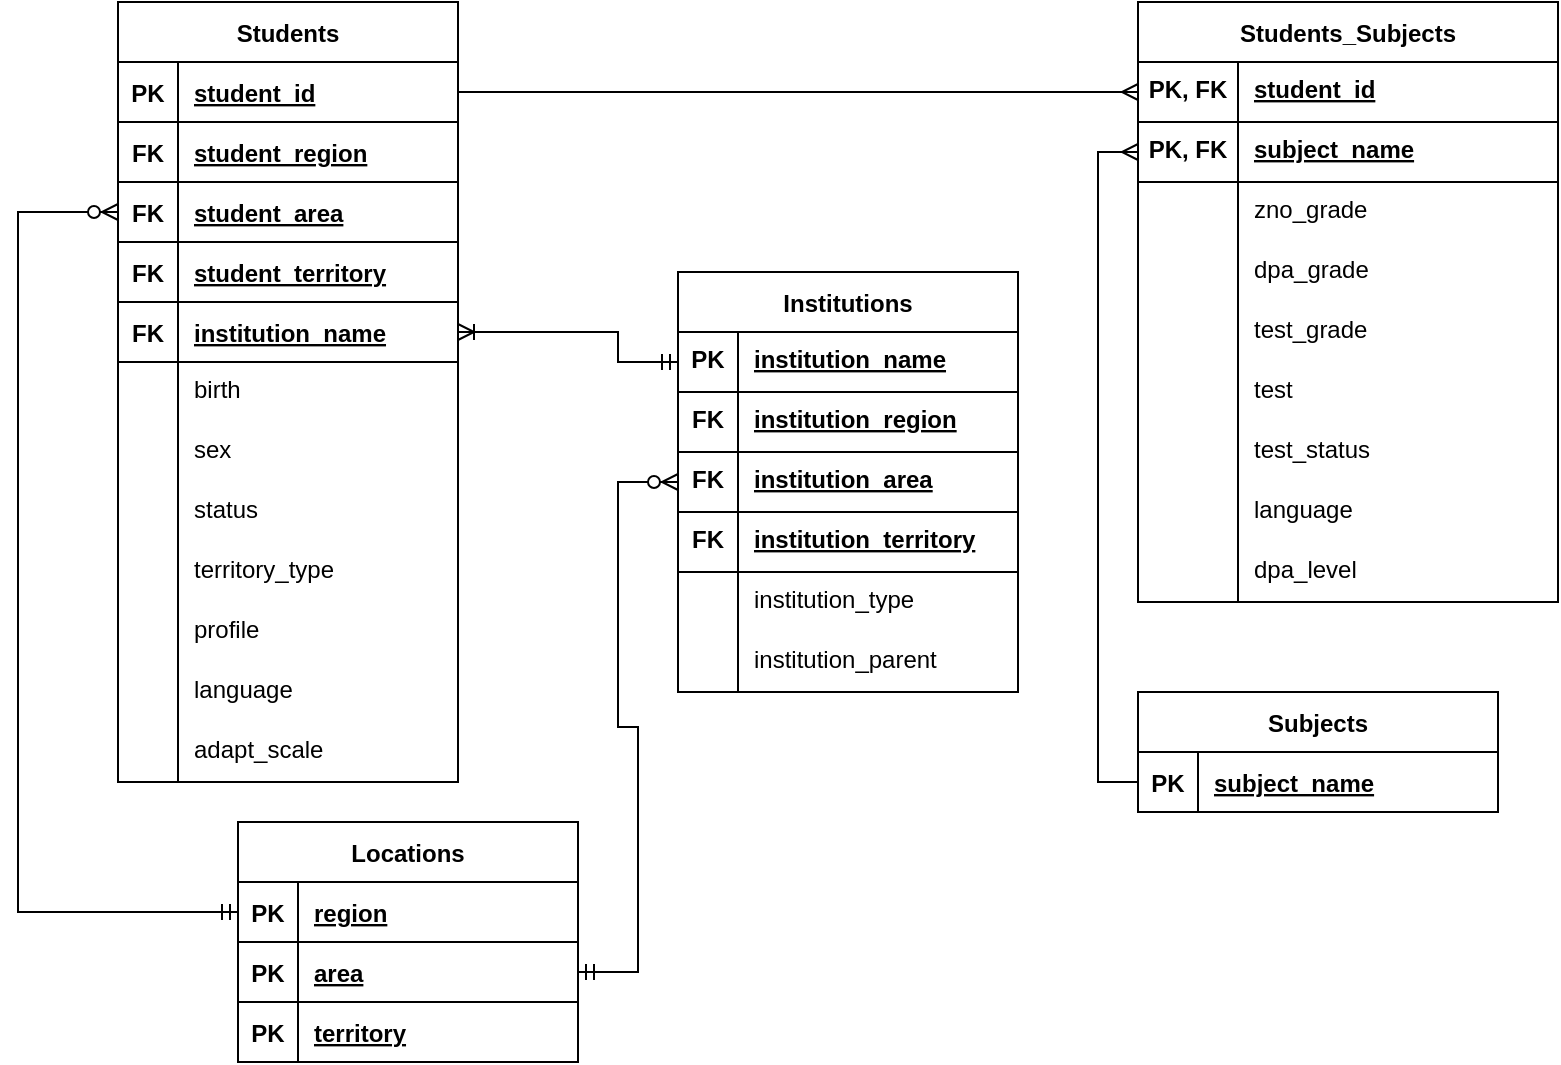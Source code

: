 <mxfile version="14.5.6" type="device"><diagram id="R2lEEEUBdFMjLlhIrx00" name="Page-1"><mxGraphModel dx="1117" dy="624" grid="1" gridSize="10" guides="1" tooltips="1" connect="1" arrows="1" fold="1" page="1" pageScale="1" pageWidth="850" pageHeight="1100" math="0" shadow="0" extFonts="Permanent Marker^https://fonts.googleapis.com/css?family=Permanent+Marker"><root><mxCell id="0"/><mxCell id="1" parent="0"/><mxCell id="tdOjZetP7ixZa3bpk6PC-17" value="Students" style="shape=table;startSize=30;container=1;collapsible=1;childLayout=tableLayout;fixedRows=1;rowLines=0;fontStyle=1;align=center;resizeLast=1;" parent="1" vertex="1"><mxGeometry x="90" y="100" width="170" height="390" as="geometry"><mxRectangle x="120" y="120" width="70" height="30" as="alternateBounds"/></mxGeometry></mxCell><mxCell id="tdOjZetP7ixZa3bpk6PC-18" value="" style="shape=partialRectangle;collapsible=0;dropTarget=0;pointerEvents=0;fillColor=none;points=[[0,0.5],[1,0.5]];portConstraint=eastwest;top=0;left=0;right=0;bottom=1;" parent="tdOjZetP7ixZa3bpk6PC-17" vertex="1"><mxGeometry y="30" width="170" height="30" as="geometry"/></mxCell><mxCell id="tdOjZetP7ixZa3bpk6PC-19" value="PK" style="shape=partialRectangle;overflow=hidden;connectable=0;fillColor=none;top=0;left=0;bottom=0;right=0;fontStyle=1;" parent="tdOjZetP7ixZa3bpk6PC-18" vertex="1"><mxGeometry width="30.0" height="30" as="geometry"/></mxCell><mxCell id="tdOjZetP7ixZa3bpk6PC-20" value="student_id" style="shape=partialRectangle;overflow=hidden;connectable=0;fillColor=none;top=0;left=0;bottom=0;right=0;align=left;spacingLeft=6;fontStyle=5;" parent="tdOjZetP7ixZa3bpk6PC-18" vertex="1"><mxGeometry x="30.0" width="140" height="30" as="geometry"/></mxCell><mxCell id="tdOjZetP7ixZa3bpk6PC-21" value="" style="shape=partialRectangle;collapsible=0;dropTarget=0;pointerEvents=0;points=[[0,0.5],[1,0.5]];portConstraint=eastwest;top=0;left=0;right=0;bottom=1;fillColor=none;" parent="tdOjZetP7ixZa3bpk6PC-17" vertex="1"><mxGeometry y="60" width="170" height="30" as="geometry"/></mxCell><mxCell id="tdOjZetP7ixZa3bpk6PC-22" value="FK" style="shape=partialRectangle;overflow=hidden;connectable=0;fillColor=none;top=0;left=0;bottom=0;right=0;fontStyle=1;" parent="tdOjZetP7ixZa3bpk6PC-21" vertex="1"><mxGeometry width="30.0" height="30" as="geometry"/></mxCell><mxCell id="tdOjZetP7ixZa3bpk6PC-23" value="student_region" style="shape=partialRectangle;overflow=hidden;connectable=0;fillColor=none;top=0;left=0;bottom=0;right=0;align=left;spacingLeft=6;fontStyle=5;" parent="tdOjZetP7ixZa3bpk6PC-21" vertex="1"><mxGeometry x="30.0" width="140" height="30" as="geometry"/></mxCell><mxCell id="tdOjZetP7ixZa3bpk6PC-24" value="" style="shape=partialRectangle;collapsible=0;dropTarget=0;pointerEvents=0;fillColor=none;points=[[0,0.5],[1,0.5]];portConstraint=eastwest;top=0;left=0;right=0;bottom=1;" parent="tdOjZetP7ixZa3bpk6PC-17" vertex="1"><mxGeometry y="90" width="170" height="30" as="geometry"/></mxCell><mxCell id="tdOjZetP7ixZa3bpk6PC-25" value="FK" style="shape=partialRectangle;overflow=hidden;connectable=0;fillColor=none;top=0;left=0;bottom=0;right=0;fontStyle=1;" parent="tdOjZetP7ixZa3bpk6PC-24" vertex="1"><mxGeometry width="30.0" height="30" as="geometry"/></mxCell><mxCell id="tdOjZetP7ixZa3bpk6PC-26" value="student_area" style="shape=partialRectangle;overflow=hidden;connectable=0;fillColor=none;top=0;left=0;bottom=0;right=0;align=left;spacingLeft=6;fontStyle=5;" parent="tdOjZetP7ixZa3bpk6PC-24" vertex="1"><mxGeometry x="30.0" width="140" height="30" as="geometry"/></mxCell><mxCell id="tdOjZetP7ixZa3bpk6PC-27" value="" style="shape=partialRectangle;collapsible=0;dropTarget=0;pointerEvents=0;fillColor=none;points=[[0,0.5],[1,0.5]];portConstraint=eastwest;top=0;left=0;right=0;bottom=1;" parent="tdOjZetP7ixZa3bpk6PC-17" vertex="1"><mxGeometry y="120" width="170" height="30" as="geometry"/></mxCell><mxCell id="tdOjZetP7ixZa3bpk6PC-28" value="FK" style="shape=partialRectangle;overflow=hidden;connectable=0;fillColor=none;top=0;left=0;bottom=0;right=0;fontStyle=1;" parent="tdOjZetP7ixZa3bpk6PC-27" vertex="1"><mxGeometry width="30.0" height="30" as="geometry"/></mxCell><mxCell id="tdOjZetP7ixZa3bpk6PC-29" value="student_territory" style="shape=partialRectangle;overflow=hidden;connectable=0;fillColor=none;top=0;left=0;bottom=0;right=0;align=left;spacingLeft=6;fontStyle=5;" parent="tdOjZetP7ixZa3bpk6PC-27" vertex="1"><mxGeometry x="30.0" width="140" height="30" as="geometry"/></mxCell><mxCell id="tdOjZetP7ixZa3bpk6PC-111" value="" style="shape=partialRectangle;collapsible=0;dropTarget=0;pointerEvents=0;fillColor=none;points=[[0,0.5],[1,0.5]];portConstraint=eastwest;top=0;left=0;right=0;bottom=1;" parent="tdOjZetP7ixZa3bpk6PC-17" vertex="1"><mxGeometry y="150" width="170" height="30" as="geometry"/></mxCell><mxCell id="tdOjZetP7ixZa3bpk6PC-112" value="FK" style="shape=partialRectangle;overflow=hidden;connectable=0;fillColor=none;top=0;left=0;bottom=0;right=0;fontStyle=1;" parent="tdOjZetP7ixZa3bpk6PC-111" vertex="1"><mxGeometry width="30.0" height="30" as="geometry"/></mxCell><mxCell id="tdOjZetP7ixZa3bpk6PC-113" value="institution_name" style="shape=partialRectangle;overflow=hidden;connectable=0;fillColor=none;top=0;left=0;bottom=0;right=0;align=left;spacingLeft=6;fontStyle=5;" parent="tdOjZetP7ixZa3bpk6PC-111" vertex="1"><mxGeometry x="30.0" width="140" height="30" as="geometry"/></mxCell><mxCell id="tdOjZetP7ixZa3bpk6PC-30" value="" style="shape=partialRectangle;collapsible=0;dropTarget=0;pointerEvents=0;fillColor=none;points=[[0,0.5],[1,0.5]];portConstraint=eastwest;top=0;left=0;right=0;bottom=0;" parent="tdOjZetP7ixZa3bpk6PC-17" vertex="1"><mxGeometry y="180" width="170" height="30" as="geometry"/></mxCell><mxCell id="tdOjZetP7ixZa3bpk6PC-31" value="" style="shape=partialRectangle;overflow=hidden;connectable=0;fillColor=none;top=0;left=0;bottom=0;right=0;" parent="tdOjZetP7ixZa3bpk6PC-30" vertex="1"><mxGeometry width="30.0" height="30" as="geometry"/></mxCell><mxCell id="tdOjZetP7ixZa3bpk6PC-32" value="birth" style="shape=partialRectangle;overflow=hidden;connectable=0;fillColor=none;top=0;left=0;bottom=0;right=0;align=left;spacingLeft=6;verticalAlign=top;" parent="tdOjZetP7ixZa3bpk6PC-30" vertex="1"><mxGeometry x="30.0" width="140" height="30" as="geometry"/></mxCell><mxCell id="tdOjZetP7ixZa3bpk6PC-33" value="" style="shape=partialRectangle;collapsible=0;dropTarget=0;pointerEvents=0;fillColor=none;points=[[0,0.5],[1,0.5]];portConstraint=eastwest;top=0;left=0;right=0;bottom=0;" parent="tdOjZetP7ixZa3bpk6PC-17" vertex="1"><mxGeometry y="210" width="170" height="30" as="geometry"/></mxCell><mxCell id="tdOjZetP7ixZa3bpk6PC-34" value="" style="shape=partialRectangle;overflow=hidden;connectable=0;fillColor=none;top=0;left=0;bottom=0;right=0;" parent="tdOjZetP7ixZa3bpk6PC-33" vertex="1"><mxGeometry width="30.0" height="30" as="geometry"/></mxCell><mxCell id="tdOjZetP7ixZa3bpk6PC-35" value="sex" style="shape=partialRectangle;overflow=hidden;connectable=0;fillColor=none;top=0;left=0;bottom=0;right=0;align=left;spacingLeft=6;verticalAlign=top;" parent="tdOjZetP7ixZa3bpk6PC-33" vertex="1"><mxGeometry x="30.0" width="140" height="30" as="geometry"/></mxCell><mxCell id="tdOjZetP7ixZa3bpk6PC-36" value="" style="shape=partialRectangle;collapsible=0;dropTarget=0;pointerEvents=0;fillColor=none;points=[[0,0.5],[1,0.5]];portConstraint=eastwest;top=0;left=0;right=0;bottom=0;" parent="tdOjZetP7ixZa3bpk6PC-17" vertex="1"><mxGeometry y="240" width="170" height="30" as="geometry"/></mxCell><mxCell id="tdOjZetP7ixZa3bpk6PC-37" value="" style="shape=partialRectangle;overflow=hidden;connectable=0;fillColor=none;top=0;left=0;bottom=0;right=0;" parent="tdOjZetP7ixZa3bpk6PC-36" vertex="1"><mxGeometry width="30.0" height="30" as="geometry"/></mxCell><mxCell id="tdOjZetP7ixZa3bpk6PC-38" value="status" style="shape=partialRectangle;overflow=hidden;connectable=0;fillColor=none;top=0;left=0;bottom=0;right=0;align=left;spacingLeft=6;verticalAlign=top;" parent="tdOjZetP7ixZa3bpk6PC-36" vertex="1"><mxGeometry x="30.0" width="140" height="30" as="geometry"/></mxCell><mxCell id="tdOjZetP7ixZa3bpk6PC-74" value="" style="shape=partialRectangle;collapsible=0;dropTarget=0;pointerEvents=0;fillColor=none;points=[[0,0.5],[1,0.5]];portConstraint=eastwest;top=0;left=0;right=0;bottom=0;" parent="tdOjZetP7ixZa3bpk6PC-17" vertex="1"><mxGeometry y="270" width="170" height="30" as="geometry"/></mxCell><mxCell id="tdOjZetP7ixZa3bpk6PC-75" value="" style="shape=partialRectangle;overflow=hidden;connectable=0;fillColor=none;top=0;left=0;bottom=0;right=0;" parent="tdOjZetP7ixZa3bpk6PC-74" vertex="1"><mxGeometry width="30.0" height="30" as="geometry"/></mxCell><mxCell id="tdOjZetP7ixZa3bpk6PC-76" value="territory_type" style="shape=partialRectangle;overflow=hidden;connectable=0;fillColor=none;top=0;left=0;bottom=0;right=0;align=left;spacingLeft=6;verticalAlign=top;" parent="tdOjZetP7ixZa3bpk6PC-74" vertex="1"><mxGeometry x="30.0" width="140" height="30" as="geometry"/></mxCell><mxCell id="tdOjZetP7ixZa3bpk6PC-77" value="" style="shape=partialRectangle;collapsible=0;dropTarget=0;pointerEvents=0;fillColor=none;points=[[0,0.5],[1,0.5]];portConstraint=eastwest;top=0;left=0;right=0;bottom=0;" parent="tdOjZetP7ixZa3bpk6PC-17" vertex="1"><mxGeometry y="300" width="170" height="30" as="geometry"/></mxCell><mxCell id="tdOjZetP7ixZa3bpk6PC-78" value="" style="shape=partialRectangle;overflow=hidden;connectable=0;fillColor=none;top=0;left=0;bottom=0;right=0;" parent="tdOjZetP7ixZa3bpk6PC-77" vertex="1"><mxGeometry width="30.0" height="30" as="geometry"/></mxCell><mxCell id="tdOjZetP7ixZa3bpk6PC-79" value="profile" style="shape=partialRectangle;overflow=hidden;connectable=0;fillColor=none;top=0;left=0;bottom=0;right=0;align=left;spacingLeft=6;verticalAlign=top;" parent="tdOjZetP7ixZa3bpk6PC-77" vertex="1"><mxGeometry x="30.0" width="140" height="30" as="geometry"/></mxCell><mxCell id="tdOjZetP7ixZa3bpk6PC-80" value="" style="shape=partialRectangle;collapsible=0;dropTarget=0;pointerEvents=0;fillColor=none;points=[[0,0.5],[1,0.5]];portConstraint=eastwest;top=0;left=0;right=0;bottom=0;" parent="tdOjZetP7ixZa3bpk6PC-17" vertex="1"><mxGeometry y="330" width="170" height="30" as="geometry"/></mxCell><mxCell id="tdOjZetP7ixZa3bpk6PC-81" value="" style="shape=partialRectangle;overflow=hidden;connectable=0;fillColor=none;top=0;left=0;bottom=0;right=0;" parent="tdOjZetP7ixZa3bpk6PC-80" vertex="1"><mxGeometry width="30.0" height="30" as="geometry"/></mxCell><mxCell id="tdOjZetP7ixZa3bpk6PC-82" value="language" style="shape=partialRectangle;overflow=hidden;connectable=0;fillColor=none;top=0;left=0;bottom=0;right=0;align=left;spacingLeft=6;verticalAlign=top;" parent="tdOjZetP7ixZa3bpk6PC-80" vertex="1"><mxGeometry x="30.0" width="140" height="30" as="geometry"/></mxCell><mxCell id="d07i2M2lloeXTeyXO_b4-30" value="" style="shape=partialRectangle;collapsible=0;dropTarget=0;pointerEvents=0;fillColor=none;points=[[0,0.5],[1,0.5]];portConstraint=eastwest;top=0;left=0;right=0;bottom=0;" vertex="1" parent="tdOjZetP7ixZa3bpk6PC-17"><mxGeometry y="360" width="170" height="30" as="geometry"/></mxCell><mxCell id="d07i2M2lloeXTeyXO_b4-31" value="" style="shape=partialRectangle;overflow=hidden;connectable=0;fillColor=none;top=0;left=0;bottom=0;right=0;" vertex="1" parent="d07i2M2lloeXTeyXO_b4-30"><mxGeometry width="30.0" height="30" as="geometry"/></mxCell><mxCell id="d07i2M2lloeXTeyXO_b4-32" value="adapt_scale" style="shape=partialRectangle;overflow=hidden;connectable=0;fillColor=none;top=0;left=0;bottom=0;right=0;align=left;spacingLeft=6;verticalAlign=top;" vertex="1" parent="d07i2M2lloeXTeyXO_b4-30"><mxGeometry x="30.0" width="140" height="30" as="geometry"/></mxCell><mxCell id="tdOjZetP7ixZa3bpk6PC-43" style="edgeStyle=orthogonalEdgeStyle;rounded=0;orthogonalLoop=1;jettySize=auto;html=1;exitX=1;exitY=0.5;exitDx=0;exitDy=0;endArrow=ERmany;endFill=0;entryX=0;entryY=0.5;entryDx=0;entryDy=0;" parent="1" source="tdOjZetP7ixZa3bpk6PC-18" target="tdOjZetP7ixZa3bpk6PC-55" edge="1"><mxGeometry relative="1" as="geometry"><mxPoint x="380" y="145" as="targetPoint"/></mxGeometry></mxCell><mxCell id="tdOjZetP7ixZa3bpk6PC-44" value="Locations" style="shape=table;startSize=30;container=1;collapsible=1;childLayout=tableLayout;fixedRows=1;rowLines=0;fontStyle=1;align=center;resizeLast=1;" parent="1" vertex="1"><mxGeometry x="150" y="510" width="170" height="120" as="geometry"/></mxCell><mxCell id="tdOjZetP7ixZa3bpk6PC-45" value="" style="shape=partialRectangle;collapsible=0;dropTarget=0;pointerEvents=0;fillColor=none;top=0;left=0;bottom=1;right=0;points=[[0,0.5],[1,0.5]];portConstraint=eastwest;" parent="tdOjZetP7ixZa3bpk6PC-44" vertex="1"><mxGeometry y="30" width="170" height="30" as="geometry"/></mxCell><mxCell id="tdOjZetP7ixZa3bpk6PC-46" value="PK" style="shape=partialRectangle;connectable=0;fillColor=none;top=0;left=0;bottom=0;right=0;fontStyle=1;overflow=hidden;" parent="tdOjZetP7ixZa3bpk6PC-45" vertex="1"><mxGeometry width="30" height="30" as="geometry"/></mxCell><mxCell id="tdOjZetP7ixZa3bpk6PC-47" value="region" style="shape=partialRectangle;connectable=0;fillColor=none;top=0;left=0;bottom=0;right=0;align=left;spacingLeft=6;fontStyle=5;overflow=hidden;" parent="tdOjZetP7ixZa3bpk6PC-45" vertex="1"><mxGeometry x="30" width="140" height="30" as="geometry"/></mxCell><mxCell id="tdOjZetP7ixZa3bpk6PC-48" value="" style="shape=partialRectangle;collapsible=0;dropTarget=0;pointerEvents=0;fillColor=none;top=0;left=0;bottom=1;right=0;points=[[0,0.5],[1,0.5]];portConstraint=eastwest;" parent="tdOjZetP7ixZa3bpk6PC-44" vertex="1"><mxGeometry y="60" width="170" height="30" as="geometry"/></mxCell><mxCell id="tdOjZetP7ixZa3bpk6PC-49" value="PK" style="shape=partialRectangle;connectable=0;fillColor=none;top=0;left=0;bottom=0;right=0;fontStyle=1;overflow=hidden;" parent="tdOjZetP7ixZa3bpk6PC-48" vertex="1"><mxGeometry width="30" height="30" as="geometry"/></mxCell><mxCell id="tdOjZetP7ixZa3bpk6PC-50" value="area" style="shape=partialRectangle;connectable=0;fillColor=none;top=0;left=0;bottom=0;right=0;align=left;spacingLeft=6;fontStyle=5;overflow=hidden;" parent="tdOjZetP7ixZa3bpk6PC-48" vertex="1"><mxGeometry x="30" width="140" height="30" as="geometry"/></mxCell><mxCell id="tdOjZetP7ixZa3bpk6PC-51" value="" style="shape=partialRectangle;collapsible=0;dropTarget=0;pointerEvents=0;fillColor=none;top=0;left=0;bottom=1;right=0;points=[[0,0.5],[1,0.5]];portConstraint=eastwest;" parent="tdOjZetP7ixZa3bpk6PC-44" vertex="1"><mxGeometry y="90" width="170" height="30" as="geometry"/></mxCell><mxCell id="tdOjZetP7ixZa3bpk6PC-52" value="PK" style="shape=partialRectangle;connectable=0;fillColor=none;top=0;left=0;bottom=0;right=0;fontStyle=1;overflow=hidden;" parent="tdOjZetP7ixZa3bpk6PC-51" vertex="1"><mxGeometry width="30" height="30" as="geometry"/></mxCell><mxCell id="tdOjZetP7ixZa3bpk6PC-53" value="territory" style="shape=partialRectangle;connectable=0;fillColor=none;top=0;left=0;bottom=0;right=0;align=left;spacingLeft=6;fontStyle=5;overflow=hidden;" parent="tdOjZetP7ixZa3bpk6PC-51" vertex="1"><mxGeometry x="30" width="140" height="30" as="geometry"/></mxCell><mxCell id="tdOjZetP7ixZa3bpk6PC-54" value="Students_Subjects" style="shape=table;startSize=30;container=1;collapsible=1;childLayout=tableLayout;fixedRows=1;rowLines=0;fontStyle=1;align=center;resizeLast=1;" parent="1" vertex="1"><mxGeometry x="600" y="100" width="210" height="300" as="geometry"><mxRectangle x="120" y="120" width="70" height="30" as="alternateBounds"/></mxGeometry></mxCell><mxCell id="tdOjZetP7ixZa3bpk6PC-55" value="" style="shape=partialRectangle;collapsible=0;dropTarget=0;pointerEvents=0;fillColor=none;points=[[0,0.5],[1,0.5]];portConstraint=eastwest;top=0;left=0;right=0;bottom=1;" parent="tdOjZetP7ixZa3bpk6PC-54" vertex="1"><mxGeometry y="30" width="210" height="30" as="geometry"/></mxCell><mxCell id="tdOjZetP7ixZa3bpk6PC-56" value="PK, FK" style="shape=partialRectangle;overflow=hidden;connectable=0;fillColor=none;top=0;left=0;bottom=0;right=0;fontStyle=1;verticalAlign=top;" parent="tdOjZetP7ixZa3bpk6PC-55" vertex="1"><mxGeometry width="50" height="30" as="geometry"/></mxCell><mxCell id="tdOjZetP7ixZa3bpk6PC-57" value="student_id" style="shape=partialRectangle;overflow=hidden;connectable=0;fillColor=none;top=0;left=0;bottom=0;right=0;align=left;spacingLeft=6;fontStyle=5;verticalAlign=top;" parent="tdOjZetP7ixZa3bpk6PC-55" vertex="1"><mxGeometry x="50" width="160" height="30" as="geometry"/></mxCell><mxCell id="tdOjZetP7ixZa3bpk6PC-58" value="" style="shape=partialRectangle;collapsible=0;dropTarget=0;pointerEvents=0;fillColor=none;points=[[0,0.5],[1,0.5]];portConstraint=eastwest;top=0;left=0;right=0;bottom=1;" parent="tdOjZetP7ixZa3bpk6PC-54" vertex="1"><mxGeometry y="60" width="210" height="30" as="geometry"/></mxCell><mxCell id="tdOjZetP7ixZa3bpk6PC-59" value="PK, FK" style="shape=partialRectangle;overflow=hidden;connectable=0;fillColor=none;top=0;left=0;bottom=0;right=0;fontStyle=1;verticalAlign=top;" parent="tdOjZetP7ixZa3bpk6PC-58" vertex="1"><mxGeometry width="50" height="30" as="geometry"/></mxCell><mxCell id="tdOjZetP7ixZa3bpk6PC-60" value="subject_name" style="shape=partialRectangle;overflow=hidden;connectable=0;fillColor=none;top=0;left=0;bottom=0;right=0;align=left;spacingLeft=6;fontStyle=5;verticalAlign=top;" parent="tdOjZetP7ixZa3bpk6PC-58" vertex="1"><mxGeometry x="50" width="160" height="30" as="geometry"/></mxCell><mxCell id="tdOjZetP7ixZa3bpk6PC-61" value="" style="shape=partialRectangle;collapsible=0;dropTarget=0;pointerEvents=0;fillColor=none;points=[[0,0.5],[1,0.5]];portConstraint=eastwest;top=0;left=0;right=0;bottom=0;" parent="tdOjZetP7ixZa3bpk6PC-54" vertex="1"><mxGeometry y="90" width="210" height="30" as="geometry"/></mxCell><mxCell id="tdOjZetP7ixZa3bpk6PC-62" value="" style="shape=partialRectangle;overflow=hidden;connectable=0;fillColor=none;top=0;left=0;bottom=0;right=0;" parent="tdOjZetP7ixZa3bpk6PC-61" vertex="1"><mxGeometry width="50" height="30" as="geometry"/></mxCell><mxCell id="tdOjZetP7ixZa3bpk6PC-63" value="zno_grade" style="shape=partialRectangle;overflow=hidden;connectable=0;fillColor=none;top=0;left=0;bottom=0;right=0;align=left;spacingLeft=6;verticalAlign=top;" parent="tdOjZetP7ixZa3bpk6PC-61" vertex="1"><mxGeometry x="50" width="160" height="30" as="geometry"/></mxCell><mxCell id="tdOjZetP7ixZa3bpk6PC-64" value="" style="shape=partialRectangle;collapsible=0;dropTarget=0;pointerEvents=0;fillColor=none;points=[[0,0.5],[1,0.5]];portConstraint=eastwest;top=0;left=0;right=0;bottom=0;" parent="tdOjZetP7ixZa3bpk6PC-54" vertex="1"><mxGeometry y="120" width="210" height="30" as="geometry"/></mxCell><mxCell id="tdOjZetP7ixZa3bpk6PC-65" value="" style="shape=partialRectangle;overflow=hidden;connectable=0;fillColor=none;top=0;left=0;bottom=0;right=0;" parent="tdOjZetP7ixZa3bpk6PC-64" vertex="1"><mxGeometry width="50" height="30" as="geometry"/></mxCell><mxCell id="tdOjZetP7ixZa3bpk6PC-66" value="dpa_grade" style="shape=partialRectangle;overflow=hidden;connectable=0;fillColor=none;top=0;left=0;bottom=0;right=0;align=left;spacingLeft=6;verticalAlign=top;" parent="tdOjZetP7ixZa3bpk6PC-64" vertex="1"><mxGeometry x="50" width="160" height="30" as="geometry"/></mxCell><mxCell id="tdOjZetP7ixZa3bpk6PC-67" value="" style="shape=partialRectangle;collapsible=0;dropTarget=0;pointerEvents=0;fillColor=none;points=[[0,0.5],[1,0.5]];portConstraint=eastwest;top=0;left=0;right=0;bottom=0;" parent="tdOjZetP7ixZa3bpk6PC-54" vertex="1"><mxGeometry y="150" width="210" height="30" as="geometry"/></mxCell><mxCell id="tdOjZetP7ixZa3bpk6PC-68" value="" style="shape=partialRectangle;overflow=hidden;connectable=0;fillColor=none;top=0;left=0;bottom=0;right=0;" parent="tdOjZetP7ixZa3bpk6PC-67" vertex="1"><mxGeometry width="50" height="30" as="geometry"/></mxCell><mxCell id="tdOjZetP7ixZa3bpk6PC-69" value="test_grade" style="shape=partialRectangle;overflow=hidden;connectable=0;fillColor=none;top=0;left=0;bottom=0;right=0;align=left;spacingLeft=6;verticalAlign=top;" parent="tdOjZetP7ixZa3bpk6PC-67" vertex="1"><mxGeometry x="50" width="160" height="30" as="geometry"/></mxCell><mxCell id="d07i2M2lloeXTeyXO_b4-1" value="" style="shape=partialRectangle;collapsible=0;dropTarget=0;pointerEvents=0;fillColor=none;points=[[0,0.5],[1,0.5]];portConstraint=eastwest;top=0;left=0;right=0;bottom=0;" vertex="1" parent="tdOjZetP7ixZa3bpk6PC-54"><mxGeometry y="180" width="210" height="30" as="geometry"/></mxCell><mxCell id="d07i2M2lloeXTeyXO_b4-2" value="" style="shape=partialRectangle;overflow=hidden;connectable=0;fillColor=none;top=0;left=0;bottom=0;right=0;" vertex="1" parent="d07i2M2lloeXTeyXO_b4-1"><mxGeometry width="50" height="30" as="geometry"/></mxCell><mxCell id="d07i2M2lloeXTeyXO_b4-3" value="test" style="shape=partialRectangle;overflow=hidden;connectable=0;fillColor=none;top=0;left=0;bottom=0;right=0;align=left;spacingLeft=6;verticalAlign=top;" vertex="1" parent="d07i2M2lloeXTeyXO_b4-1"><mxGeometry x="50" width="160" height="30" as="geometry"/></mxCell><mxCell id="d07i2M2lloeXTeyXO_b4-4" value="" style="shape=partialRectangle;collapsible=0;dropTarget=0;pointerEvents=0;fillColor=none;points=[[0,0.5],[1,0.5]];portConstraint=eastwest;top=0;left=0;right=0;bottom=0;" vertex="1" parent="tdOjZetP7ixZa3bpk6PC-54"><mxGeometry y="210" width="210" height="30" as="geometry"/></mxCell><mxCell id="d07i2M2lloeXTeyXO_b4-5" value="" style="shape=partialRectangle;overflow=hidden;connectable=0;fillColor=none;top=0;left=0;bottom=0;right=0;" vertex="1" parent="d07i2M2lloeXTeyXO_b4-4"><mxGeometry width="50" height="30" as="geometry"/></mxCell><mxCell id="d07i2M2lloeXTeyXO_b4-6" value="test_status" style="shape=partialRectangle;overflow=hidden;connectable=0;fillColor=none;top=0;left=0;bottom=0;right=0;align=left;spacingLeft=6;verticalAlign=top;" vertex="1" parent="d07i2M2lloeXTeyXO_b4-4"><mxGeometry x="50" width="160" height="30" as="geometry"/></mxCell><mxCell id="d07i2M2lloeXTeyXO_b4-10" value="" style="shape=partialRectangle;collapsible=0;dropTarget=0;pointerEvents=0;fillColor=none;points=[[0,0.5],[1,0.5]];portConstraint=eastwest;top=0;left=0;right=0;bottom=0;" vertex="1" parent="tdOjZetP7ixZa3bpk6PC-54"><mxGeometry y="240" width="210" height="30" as="geometry"/></mxCell><mxCell id="d07i2M2lloeXTeyXO_b4-11" value="" style="shape=partialRectangle;overflow=hidden;connectable=0;fillColor=none;top=0;left=0;bottom=0;right=0;" vertex="1" parent="d07i2M2lloeXTeyXO_b4-10"><mxGeometry width="50" height="30" as="geometry"/></mxCell><mxCell id="d07i2M2lloeXTeyXO_b4-12" value="language" style="shape=partialRectangle;overflow=hidden;connectable=0;fillColor=none;top=0;left=0;bottom=0;right=0;align=left;spacingLeft=6;verticalAlign=top;" vertex="1" parent="d07i2M2lloeXTeyXO_b4-10"><mxGeometry x="50" width="160" height="30" as="geometry"/></mxCell><mxCell id="d07i2M2lloeXTeyXO_b4-13" value="" style="shape=partialRectangle;collapsible=0;dropTarget=0;pointerEvents=0;fillColor=none;points=[[0,0.5],[1,0.5]];portConstraint=eastwest;top=0;left=0;right=0;bottom=0;" vertex="1" parent="tdOjZetP7ixZa3bpk6PC-54"><mxGeometry y="270" width="210" height="30" as="geometry"/></mxCell><mxCell id="d07i2M2lloeXTeyXO_b4-14" value="" style="shape=partialRectangle;overflow=hidden;connectable=0;fillColor=none;top=0;left=0;bottom=0;right=0;" vertex="1" parent="d07i2M2lloeXTeyXO_b4-13"><mxGeometry width="50" height="30" as="geometry"/></mxCell><mxCell id="d07i2M2lloeXTeyXO_b4-15" value="dpa_level" style="shape=partialRectangle;overflow=hidden;connectable=0;fillColor=none;top=0;left=0;bottom=0;right=0;align=left;spacingLeft=6;verticalAlign=top;" vertex="1" parent="d07i2M2lloeXTeyXO_b4-13"><mxGeometry x="50" width="160" height="30" as="geometry"/></mxCell><mxCell id="tdOjZetP7ixZa3bpk6PC-70" style="edgeStyle=orthogonalEdgeStyle;rounded=0;orthogonalLoop=1;jettySize=auto;html=1;entryX=0;entryY=0.5;entryDx=0;entryDy=0;fontSize=25;endArrow=ERmany;endFill=0;exitX=0;exitY=0.5;exitDx=0;exitDy=0;" parent="1" source="d07i2M2lloeXTeyXO_b4-17" target="tdOjZetP7ixZa3bpk6PC-58" edge="1"><mxGeometry relative="1" as="geometry"><mxPoint x="520" y="610" as="sourcePoint"/><Array as="points"><mxPoint x="580" y="490"/><mxPoint x="580" y="175"/></Array></mxGeometry></mxCell><mxCell id="tdOjZetP7ixZa3bpk6PC-71" value="" style="fontSize=12;html=1;endArrow=ERzeroToMany;startArrow=ERmandOne;entryX=0;entryY=0.5;entryDx=0;entryDy=0;exitX=0;exitY=0.5;exitDx=0;exitDy=0;edgeStyle=orthogonalEdgeStyle;rounded=0;" parent="1" source="tdOjZetP7ixZa3bpk6PC-45" target="tdOjZetP7ixZa3bpk6PC-24" edge="1"><mxGeometry width="100" height="100" relative="1" as="geometry"><mxPoint x="120" y="470" as="sourcePoint"/><mxPoint x="220" y="370" as="targetPoint"/><Array as="points"><mxPoint x="40" y="555"/><mxPoint x="40" y="205"/></Array></mxGeometry></mxCell><mxCell id="tdOjZetP7ixZa3bpk6PC-83" value="Institutions" style="shape=table;startSize=30;container=1;collapsible=1;childLayout=tableLayout;fixedRows=1;rowLines=0;fontStyle=1;align=center;resizeLast=1;" parent="1" vertex="1"><mxGeometry x="370" y="235" width="170" height="210" as="geometry"><mxRectangle x="120" y="120" width="70" height="30" as="alternateBounds"/></mxGeometry></mxCell><mxCell id="tdOjZetP7ixZa3bpk6PC-84" value="" style="shape=partialRectangle;collapsible=0;dropTarget=0;pointerEvents=0;fillColor=none;points=[[0,0.5],[1,0.5]];portConstraint=eastwest;top=0;left=0;right=0;bottom=1;" parent="tdOjZetP7ixZa3bpk6PC-83" vertex="1"><mxGeometry y="30" width="170" height="30" as="geometry"/></mxCell><mxCell id="tdOjZetP7ixZa3bpk6PC-85" value="PK" style="shape=partialRectangle;overflow=hidden;connectable=0;fillColor=none;top=0;left=0;bottom=0;right=0;fontStyle=1;verticalAlign=top;" parent="tdOjZetP7ixZa3bpk6PC-84" vertex="1"><mxGeometry width="30" height="30" as="geometry"/></mxCell><mxCell id="tdOjZetP7ixZa3bpk6PC-86" value="institution_name" style="shape=partialRectangle;overflow=hidden;connectable=0;fillColor=none;top=0;left=0;bottom=0;right=0;align=left;spacingLeft=6;fontStyle=5;verticalAlign=top;" parent="tdOjZetP7ixZa3bpk6PC-84" vertex="1"><mxGeometry x="30" width="140" height="30" as="geometry"/></mxCell><mxCell id="tdOjZetP7ixZa3bpk6PC-99" value="" style="shape=partialRectangle;collapsible=0;dropTarget=0;pointerEvents=0;fillColor=none;points=[[0,0.5],[1,0.5]];portConstraint=eastwest;top=0;left=0;right=0;bottom=1;" parent="tdOjZetP7ixZa3bpk6PC-83" vertex="1"><mxGeometry y="60" width="170" height="30" as="geometry"/></mxCell><mxCell id="tdOjZetP7ixZa3bpk6PC-100" value="FK" style="shape=partialRectangle;overflow=hidden;connectable=0;fillColor=none;top=0;left=0;bottom=0;right=0;fontStyle=1;verticalAlign=top;" parent="tdOjZetP7ixZa3bpk6PC-99" vertex="1"><mxGeometry width="30" height="30" as="geometry"/></mxCell><mxCell id="tdOjZetP7ixZa3bpk6PC-101" value="institution_region" style="shape=partialRectangle;overflow=hidden;connectable=0;fillColor=none;top=0;left=0;bottom=0;right=0;align=left;spacingLeft=6;fontStyle=5;verticalAlign=top;" parent="tdOjZetP7ixZa3bpk6PC-99" vertex="1"><mxGeometry x="30" width="140" height="30" as="geometry"/></mxCell><mxCell id="tdOjZetP7ixZa3bpk6PC-102" value="" style="shape=partialRectangle;collapsible=0;dropTarget=0;pointerEvents=0;fillColor=none;points=[[0,0.5],[1,0.5]];portConstraint=eastwest;top=0;left=0;right=0;bottom=1;" parent="tdOjZetP7ixZa3bpk6PC-83" vertex="1"><mxGeometry y="90" width="170" height="30" as="geometry"/></mxCell><mxCell id="tdOjZetP7ixZa3bpk6PC-103" value="FK" style="shape=partialRectangle;overflow=hidden;connectable=0;fillColor=none;top=0;left=0;bottom=0;right=0;fontStyle=1;verticalAlign=top;" parent="tdOjZetP7ixZa3bpk6PC-102" vertex="1"><mxGeometry width="30" height="30" as="geometry"/></mxCell><mxCell id="tdOjZetP7ixZa3bpk6PC-104" value="institution_area" style="shape=partialRectangle;overflow=hidden;connectable=0;fillColor=none;top=0;left=0;bottom=0;right=0;align=left;spacingLeft=6;fontStyle=5;verticalAlign=top;" parent="tdOjZetP7ixZa3bpk6PC-102" vertex="1"><mxGeometry x="30" width="140" height="30" as="geometry"/></mxCell><mxCell id="tdOjZetP7ixZa3bpk6PC-105" value="" style="shape=partialRectangle;collapsible=0;dropTarget=0;pointerEvents=0;fillColor=none;points=[[0,0.5],[1,0.5]];portConstraint=eastwest;top=0;left=0;right=0;bottom=1;" parent="tdOjZetP7ixZa3bpk6PC-83" vertex="1"><mxGeometry y="120" width="170" height="30" as="geometry"/></mxCell><mxCell id="tdOjZetP7ixZa3bpk6PC-106" value="FK" style="shape=partialRectangle;overflow=hidden;connectable=0;fillColor=none;top=0;left=0;bottom=0;right=0;fontStyle=1;verticalAlign=top;" parent="tdOjZetP7ixZa3bpk6PC-105" vertex="1"><mxGeometry width="30" height="30" as="geometry"/></mxCell><mxCell id="tdOjZetP7ixZa3bpk6PC-107" value="institution_territory" style="shape=partialRectangle;overflow=hidden;connectable=0;fillColor=none;top=0;left=0;bottom=0;right=0;align=left;spacingLeft=6;fontStyle=5;verticalAlign=top;" parent="tdOjZetP7ixZa3bpk6PC-105" vertex="1"><mxGeometry x="30" width="140" height="30" as="geometry"/></mxCell><mxCell id="tdOjZetP7ixZa3bpk6PC-90" value="" style="shape=partialRectangle;collapsible=0;dropTarget=0;pointerEvents=0;fillColor=none;points=[[0,0.5],[1,0.5]];portConstraint=eastwest;top=0;left=0;right=0;bottom=0;" parent="tdOjZetP7ixZa3bpk6PC-83" vertex="1"><mxGeometry y="150" width="170" height="30" as="geometry"/></mxCell><mxCell id="tdOjZetP7ixZa3bpk6PC-91" value="" style="shape=partialRectangle;overflow=hidden;connectable=0;fillColor=none;top=0;left=0;bottom=0;right=0;" parent="tdOjZetP7ixZa3bpk6PC-90" vertex="1"><mxGeometry width="30" height="30" as="geometry"/></mxCell><mxCell id="tdOjZetP7ixZa3bpk6PC-92" value="institution_type" style="shape=partialRectangle;overflow=hidden;connectable=0;fillColor=none;top=0;left=0;bottom=0;right=0;align=left;spacingLeft=6;verticalAlign=top;" parent="tdOjZetP7ixZa3bpk6PC-90" vertex="1"><mxGeometry x="30" width="140" height="30" as="geometry"/></mxCell><mxCell id="tdOjZetP7ixZa3bpk6PC-108" value="" style="shape=partialRectangle;collapsible=0;dropTarget=0;pointerEvents=0;fillColor=none;points=[[0,0.5],[1,0.5]];portConstraint=eastwest;top=0;left=0;right=0;bottom=0;" parent="tdOjZetP7ixZa3bpk6PC-83" vertex="1"><mxGeometry y="180" width="170" height="30" as="geometry"/></mxCell><mxCell id="tdOjZetP7ixZa3bpk6PC-109" value="" style="shape=partialRectangle;overflow=hidden;connectable=0;fillColor=none;top=0;left=0;bottom=0;right=0;" parent="tdOjZetP7ixZa3bpk6PC-108" vertex="1"><mxGeometry width="30" height="30" as="geometry"/></mxCell><mxCell id="tdOjZetP7ixZa3bpk6PC-110" value="institution_parent" style="shape=partialRectangle;overflow=hidden;connectable=0;fillColor=none;top=0;left=0;bottom=0;right=0;align=left;spacingLeft=6;verticalAlign=top;" parent="tdOjZetP7ixZa3bpk6PC-108" vertex="1"><mxGeometry x="30" width="140" height="30" as="geometry"/></mxCell><mxCell id="tdOjZetP7ixZa3bpk6PC-117" style="edgeStyle=orthogonalEdgeStyle;rounded=0;orthogonalLoop=1;jettySize=auto;html=1;entryX=1;entryY=0.5;entryDx=0;entryDy=0;endArrow=ERoneToMany;endFill=0;startArrow=ERmandOne;startFill=0;exitX=0;exitY=0.5;exitDx=0;exitDy=0;" parent="1" source="tdOjZetP7ixZa3bpk6PC-84" target="tdOjZetP7ixZa3bpk6PC-111" edge="1"><mxGeometry relative="1" as="geometry"><mxPoint x="360" y="250" as="sourcePoint"/><Array as="points"><mxPoint x="340" y="280"/><mxPoint x="340" y="265"/></Array></mxGeometry></mxCell><mxCell id="d07i2M2lloeXTeyXO_b4-16" value="Subjects" style="shape=table;startSize=30;container=1;collapsible=1;childLayout=tableLayout;fixedRows=1;rowLines=0;fontStyle=1;align=center;resizeLast=1;" vertex="1" parent="1"><mxGeometry x="600" y="445" width="180" height="60" as="geometry"/></mxCell><mxCell id="d07i2M2lloeXTeyXO_b4-17" value="" style="shape=partialRectangle;collapsible=0;dropTarget=0;pointerEvents=0;fillColor=none;top=0;left=0;bottom=1;right=0;points=[[0,0.5],[1,0.5]];portConstraint=eastwest;" vertex="1" parent="d07i2M2lloeXTeyXO_b4-16"><mxGeometry y="30" width="180" height="30" as="geometry"/></mxCell><mxCell id="d07i2M2lloeXTeyXO_b4-18" value="PK" style="shape=partialRectangle;connectable=0;fillColor=none;top=0;left=0;bottom=0;right=0;fontStyle=1;overflow=hidden;" vertex="1" parent="d07i2M2lloeXTeyXO_b4-17"><mxGeometry width="30" height="30" as="geometry"/></mxCell><mxCell id="d07i2M2lloeXTeyXO_b4-19" value="subject_name" style="shape=partialRectangle;connectable=0;fillColor=none;top=0;left=0;bottom=0;right=0;align=left;spacingLeft=6;fontStyle=5;overflow=hidden;" vertex="1" parent="d07i2M2lloeXTeyXO_b4-17"><mxGeometry x="30" width="150" height="30" as="geometry"/></mxCell><mxCell id="d07i2M2lloeXTeyXO_b4-29" value="" style="edgeStyle=entityRelationEdgeStyle;fontSize=12;html=1;endArrow=ERzeroToMany;startArrow=ERmandOne;exitX=1;exitY=0.5;exitDx=0;exitDy=0;entryX=0;entryY=0.5;entryDx=0;entryDy=0;rounded=0;" edge="1" parent="1" source="tdOjZetP7ixZa3bpk6PC-48" target="tdOjZetP7ixZa3bpk6PC-102"><mxGeometry width="100" height="100" relative="1" as="geometry"><mxPoint x="325" y="590" as="sourcePoint"/><mxPoint x="425" y="490" as="targetPoint"/></mxGeometry></mxCell></root></mxGraphModel></diagram></mxfile>